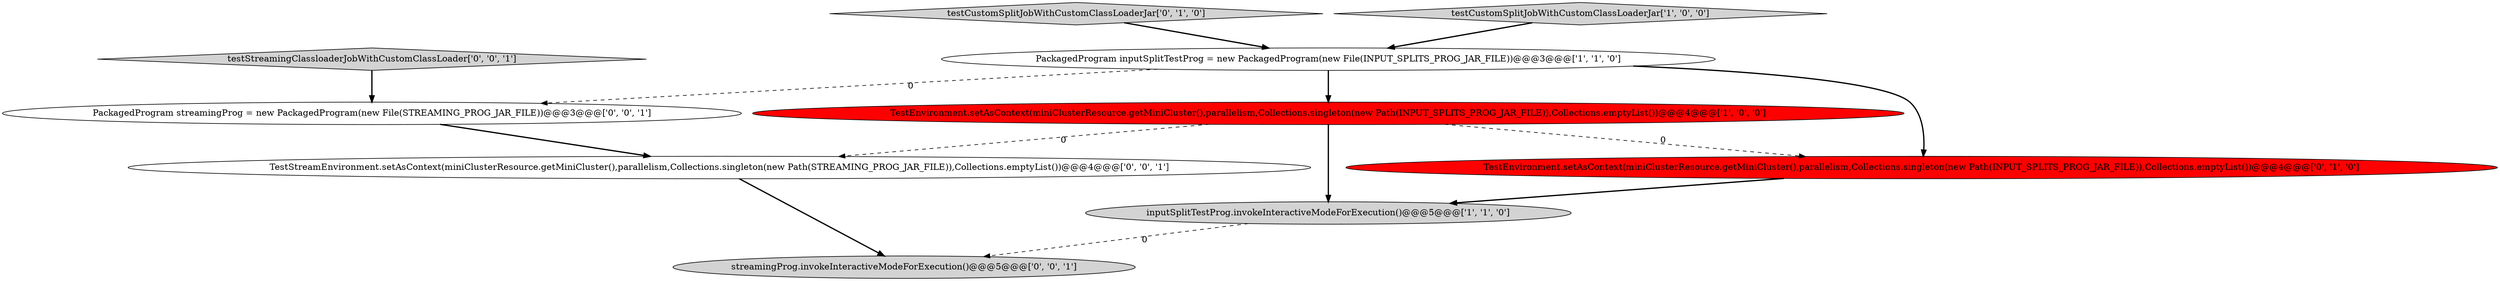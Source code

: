 digraph {
4 [style = filled, label = "TestEnvironment.setAsContext(miniClusterResource.getMiniCluster(),parallelism,Collections.singleton(new Path(INPUT_SPLITS_PROG_JAR_FILE)),Collections.emptyList())@@@4@@@['0', '1', '0']", fillcolor = red, shape = ellipse image = "AAA1AAABBB2BBB"];
5 [style = filled, label = "testCustomSplitJobWithCustomClassLoaderJar['0', '1', '0']", fillcolor = lightgray, shape = diamond image = "AAA0AAABBB2BBB"];
0 [style = filled, label = "testCustomSplitJobWithCustomClassLoaderJar['1', '0', '0']", fillcolor = lightgray, shape = diamond image = "AAA0AAABBB1BBB"];
9 [style = filled, label = "TestStreamEnvironment.setAsContext(miniClusterResource.getMiniCluster(),parallelism,Collections.singleton(new Path(STREAMING_PROG_JAR_FILE)),Collections.emptyList())@@@4@@@['0', '0', '1']", fillcolor = white, shape = ellipse image = "AAA0AAABBB3BBB"];
7 [style = filled, label = "testStreamingClassloaderJobWithCustomClassLoader['0', '0', '1']", fillcolor = lightgray, shape = diamond image = "AAA0AAABBB3BBB"];
6 [style = filled, label = "PackagedProgram streamingProg = new PackagedProgram(new File(STREAMING_PROG_JAR_FILE))@@@3@@@['0', '0', '1']", fillcolor = white, shape = ellipse image = "AAA0AAABBB3BBB"];
3 [style = filled, label = "PackagedProgram inputSplitTestProg = new PackagedProgram(new File(INPUT_SPLITS_PROG_JAR_FILE))@@@3@@@['1', '1', '0']", fillcolor = white, shape = ellipse image = "AAA0AAABBB1BBB"];
8 [style = filled, label = "streamingProg.invokeInteractiveModeForExecution()@@@5@@@['0', '0', '1']", fillcolor = lightgray, shape = ellipse image = "AAA0AAABBB3BBB"];
2 [style = filled, label = "inputSplitTestProg.invokeInteractiveModeForExecution()@@@5@@@['1', '1', '0']", fillcolor = lightgray, shape = ellipse image = "AAA0AAABBB1BBB"];
1 [style = filled, label = "TestEnvironment.setAsContext(miniClusterResource.getMiniCluster(),parallelism,Collections.singleton(new Path(INPUT_SPLITS_PROG_JAR_FILE)),Collections.emptyList())@@@4@@@['1', '0', '0']", fillcolor = red, shape = ellipse image = "AAA1AAABBB1BBB"];
0->3 [style = bold, label=""];
5->3 [style = bold, label=""];
1->4 [style = dashed, label="0"];
1->9 [style = dashed, label="0"];
1->2 [style = bold, label=""];
3->6 [style = dashed, label="0"];
4->2 [style = bold, label=""];
6->9 [style = bold, label=""];
3->1 [style = bold, label=""];
9->8 [style = bold, label=""];
2->8 [style = dashed, label="0"];
3->4 [style = bold, label=""];
7->6 [style = bold, label=""];
}
